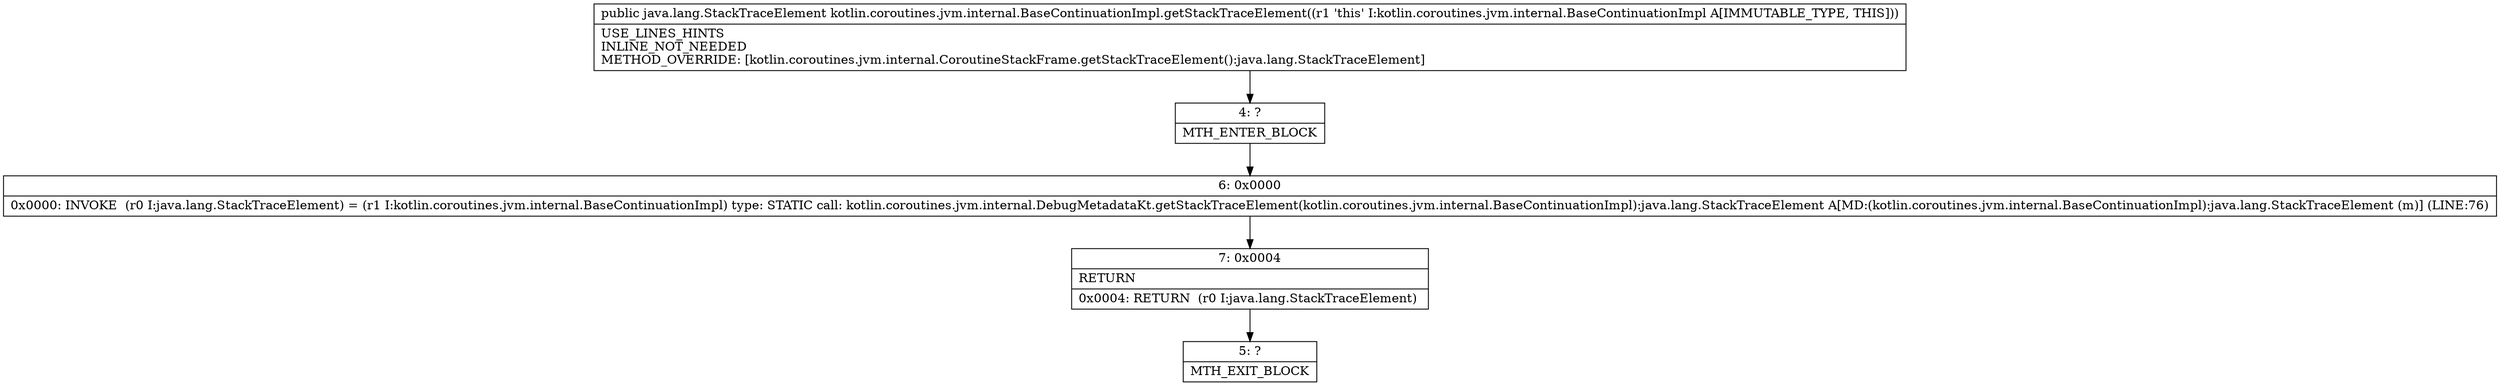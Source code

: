 digraph "CFG forkotlin.coroutines.jvm.internal.BaseContinuationImpl.getStackTraceElement()Ljava\/lang\/StackTraceElement;" {
Node_4 [shape=record,label="{4\:\ ?|MTH_ENTER_BLOCK\l}"];
Node_6 [shape=record,label="{6\:\ 0x0000|0x0000: INVOKE  (r0 I:java.lang.StackTraceElement) = (r1 I:kotlin.coroutines.jvm.internal.BaseContinuationImpl) type: STATIC call: kotlin.coroutines.jvm.internal.DebugMetadataKt.getStackTraceElement(kotlin.coroutines.jvm.internal.BaseContinuationImpl):java.lang.StackTraceElement A[MD:(kotlin.coroutines.jvm.internal.BaseContinuationImpl):java.lang.StackTraceElement (m)] (LINE:76)\l}"];
Node_7 [shape=record,label="{7\:\ 0x0004|RETURN\l|0x0004: RETURN  (r0 I:java.lang.StackTraceElement) \l}"];
Node_5 [shape=record,label="{5\:\ ?|MTH_EXIT_BLOCK\l}"];
MethodNode[shape=record,label="{public java.lang.StackTraceElement kotlin.coroutines.jvm.internal.BaseContinuationImpl.getStackTraceElement((r1 'this' I:kotlin.coroutines.jvm.internal.BaseContinuationImpl A[IMMUTABLE_TYPE, THIS]))  | USE_LINES_HINTS\lINLINE_NOT_NEEDED\lMETHOD_OVERRIDE: [kotlin.coroutines.jvm.internal.CoroutineStackFrame.getStackTraceElement():java.lang.StackTraceElement]\l}"];
MethodNode -> Node_4;Node_4 -> Node_6;
Node_6 -> Node_7;
Node_7 -> Node_5;
}

